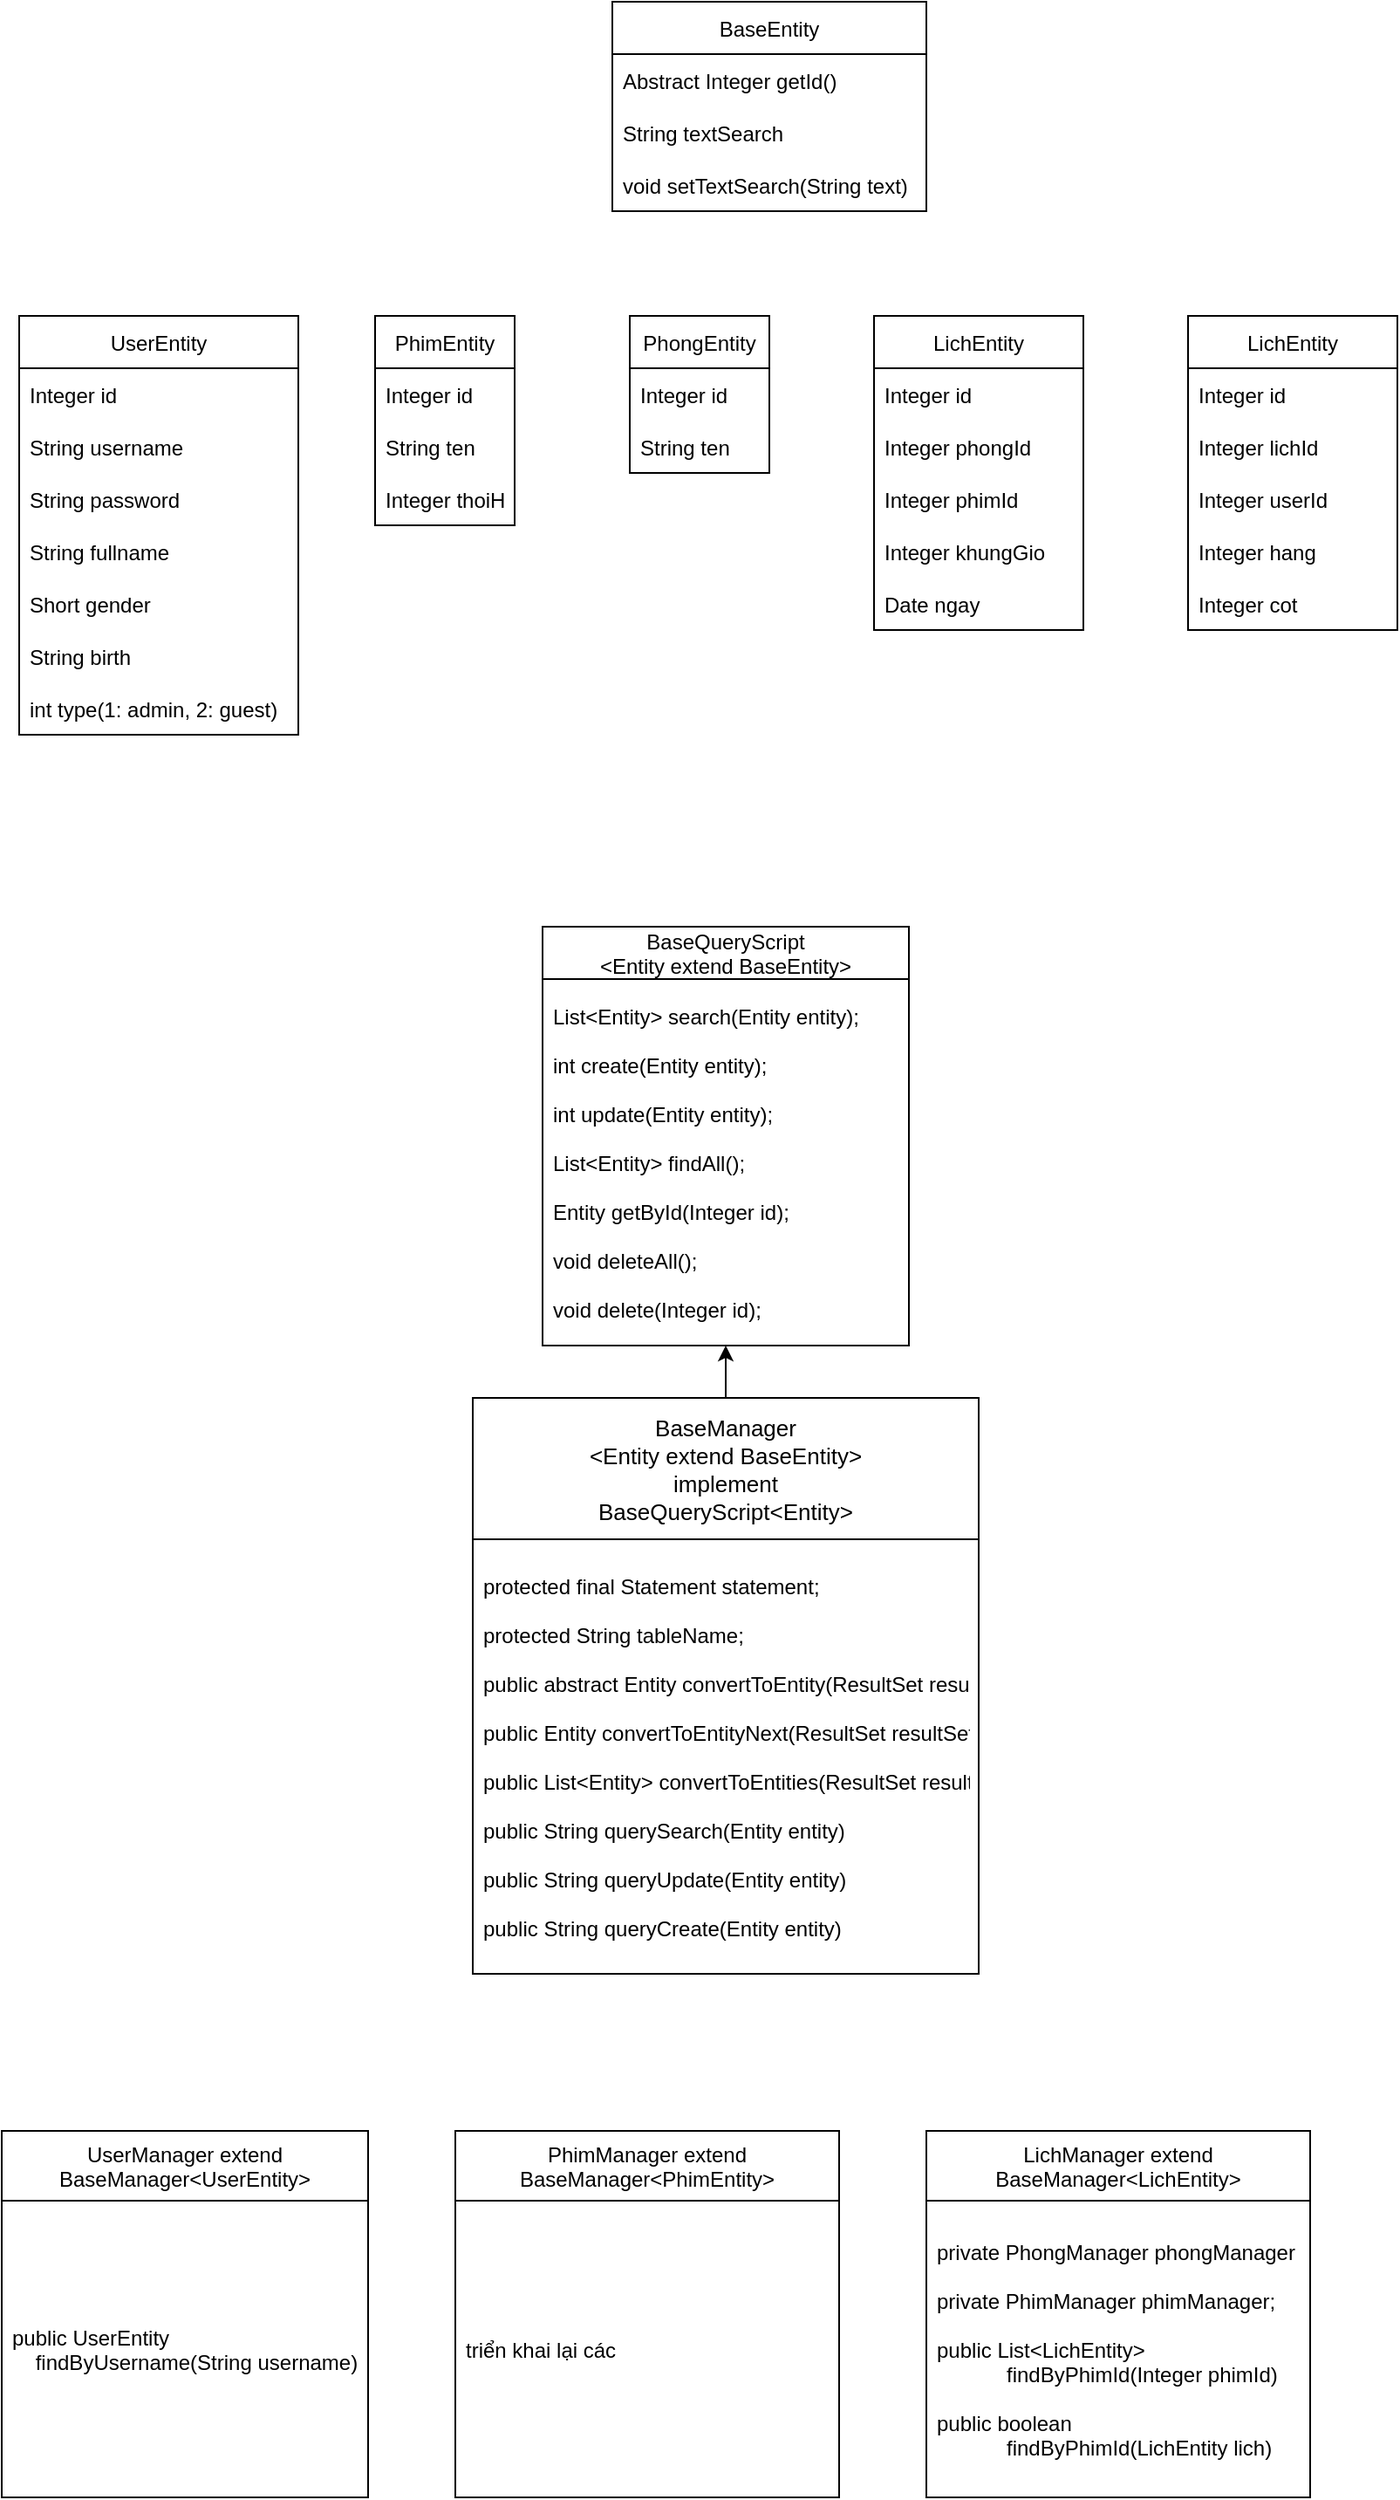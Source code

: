 <mxfile version="20.2.3" type="github">
  <diagram id="tWVxE0LewZjpC4ViL2S1" name="Trang-1">
    <mxGraphModel dx="1298" dy="714" grid="1" gridSize="10" guides="1" tooltips="1" connect="1" arrows="1" fold="1" page="1" pageScale="1" pageWidth="3300" pageHeight="4681" math="0" shadow="0">
      <root>
        <mxCell id="0" />
        <mxCell id="1" parent="0" />
        <mxCell id="_5IBjs-MmwCAJs9iHbY4-4" value="BaseEntity" style="swimlane;fontStyle=0;childLayout=stackLayout;horizontal=1;startSize=30;horizontalStack=0;resizeParent=1;resizeParentMax=0;resizeLast=0;collapsible=1;marginBottom=0;" vertex="1" parent="1">
          <mxGeometry x="370" y="20" width="180" height="120" as="geometry" />
        </mxCell>
        <mxCell id="_5IBjs-MmwCAJs9iHbY4-5" value="Abstract Integer getId()                " style="text;strokeColor=none;fillColor=none;align=left;verticalAlign=middle;spacingLeft=4;spacingRight=4;overflow=hidden;points=[[0,0.5],[1,0.5]];portConstraint=eastwest;rotatable=0;" vertex="1" parent="_5IBjs-MmwCAJs9iHbY4-4">
          <mxGeometry y="30" width="180" height="30" as="geometry" />
        </mxCell>
        <mxCell id="_5IBjs-MmwCAJs9iHbY4-6" value="String textSearch" style="text;strokeColor=none;fillColor=none;align=left;verticalAlign=middle;spacingLeft=4;spacingRight=4;overflow=hidden;points=[[0,0.5],[1,0.5]];portConstraint=eastwest;rotatable=0;" vertex="1" parent="_5IBjs-MmwCAJs9iHbY4-4">
          <mxGeometry y="60" width="180" height="30" as="geometry" />
        </mxCell>
        <mxCell id="_5IBjs-MmwCAJs9iHbY4-7" value="void setTextSearch(String text)" style="text;strokeColor=none;fillColor=none;align=left;verticalAlign=middle;spacingLeft=4;spacingRight=4;overflow=hidden;points=[[0,0.5],[1,0.5]];portConstraint=eastwest;rotatable=0;" vertex="1" parent="_5IBjs-MmwCAJs9iHbY4-4">
          <mxGeometry y="90" width="180" height="30" as="geometry" />
        </mxCell>
        <mxCell id="_5IBjs-MmwCAJs9iHbY4-8" value="UserEntity" style="swimlane;fontStyle=0;childLayout=stackLayout;horizontal=1;startSize=30;horizontalStack=0;resizeParent=1;resizeParentMax=0;resizeLast=0;collapsible=1;marginBottom=0;" vertex="1" parent="1">
          <mxGeometry x="30" y="200" width="160" height="240" as="geometry" />
        </mxCell>
        <mxCell id="_5IBjs-MmwCAJs9iHbY4-9" value="Integer id" style="text;strokeColor=none;fillColor=none;align=left;verticalAlign=middle;spacingLeft=4;spacingRight=4;overflow=hidden;points=[[0,0.5],[1,0.5]];portConstraint=eastwest;rotatable=0;" vertex="1" parent="_5IBjs-MmwCAJs9iHbY4-8">
          <mxGeometry y="30" width="160" height="30" as="geometry" />
        </mxCell>
        <mxCell id="_5IBjs-MmwCAJs9iHbY4-10" value="String username" style="text;strokeColor=none;fillColor=none;align=left;verticalAlign=middle;spacingLeft=4;spacingRight=4;overflow=hidden;points=[[0,0.5],[1,0.5]];portConstraint=eastwest;rotatable=0;" vertex="1" parent="_5IBjs-MmwCAJs9iHbY4-8">
          <mxGeometry y="60" width="160" height="30" as="geometry" />
        </mxCell>
        <mxCell id="_5IBjs-MmwCAJs9iHbY4-11" value="String password" style="text;strokeColor=none;fillColor=none;align=left;verticalAlign=middle;spacingLeft=4;spacingRight=4;overflow=hidden;points=[[0,0.5],[1,0.5]];portConstraint=eastwest;rotatable=0;" vertex="1" parent="_5IBjs-MmwCAJs9iHbY4-8">
          <mxGeometry y="90" width="160" height="30" as="geometry" />
        </mxCell>
        <mxCell id="_5IBjs-MmwCAJs9iHbY4-18" value="String fullname" style="text;strokeColor=none;fillColor=none;align=left;verticalAlign=middle;spacingLeft=4;spacingRight=4;overflow=hidden;points=[[0,0.5],[1,0.5]];portConstraint=eastwest;rotatable=0;" vertex="1" parent="_5IBjs-MmwCAJs9iHbY4-8">
          <mxGeometry y="120" width="160" height="30" as="geometry" />
        </mxCell>
        <mxCell id="_5IBjs-MmwCAJs9iHbY4-17" value="Short gender" style="text;strokeColor=none;fillColor=none;align=left;verticalAlign=middle;spacingLeft=4;spacingRight=4;overflow=hidden;points=[[0,0.5],[1,0.5]];portConstraint=eastwest;rotatable=0;" vertex="1" parent="_5IBjs-MmwCAJs9iHbY4-8">
          <mxGeometry y="150" width="160" height="30" as="geometry" />
        </mxCell>
        <mxCell id="_5IBjs-MmwCAJs9iHbY4-16" value="String birth" style="text;strokeColor=none;fillColor=none;align=left;verticalAlign=middle;spacingLeft=4;spacingRight=4;overflow=hidden;points=[[0,0.5],[1,0.5]];portConstraint=eastwest;rotatable=0;" vertex="1" parent="_5IBjs-MmwCAJs9iHbY4-8">
          <mxGeometry y="180" width="160" height="30" as="geometry" />
        </mxCell>
        <mxCell id="_5IBjs-MmwCAJs9iHbY4-15" value="int type(1: admin, 2: guest)" style="text;strokeColor=none;fillColor=none;align=left;verticalAlign=middle;spacingLeft=4;spacingRight=4;overflow=hidden;points=[[0,0.5],[1,0.5]];portConstraint=eastwest;rotatable=0;" vertex="1" parent="_5IBjs-MmwCAJs9iHbY4-8">
          <mxGeometry y="210" width="160" height="30" as="geometry" />
        </mxCell>
        <mxCell id="_5IBjs-MmwCAJs9iHbY4-19" value="PhimEntity" style="swimlane;fontStyle=0;childLayout=stackLayout;horizontal=1;startSize=30;horizontalStack=0;resizeParent=1;resizeParentMax=0;resizeLast=0;collapsible=1;marginBottom=0;" vertex="1" parent="1">
          <mxGeometry x="234" y="200" width="80" height="120" as="geometry" />
        </mxCell>
        <mxCell id="_5IBjs-MmwCAJs9iHbY4-20" value="Integer id" style="text;strokeColor=none;fillColor=none;align=left;verticalAlign=middle;spacingLeft=4;spacingRight=4;overflow=hidden;points=[[0,0.5],[1,0.5]];portConstraint=eastwest;rotatable=0;" vertex="1" parent="_5IBjs-MmwCAJs9iHbY4-19">
          <mxGeometry y="30" width="80" height="30" as="geometry" />
        </mxCell>
        <mxCell id="_5IBjs-MmwCAJs9iHbY4-21" value="String ten" style="text;strokeColor=none;fillColor=none;align=left;verticalAlign=middle;spacingLeft=4;spacingRight=4;overflow=hidden;points=[[0,0.5],[1,0.5]];portConstraint=eastwest;rotatable=0;" vertex="1" parent="_5IBjs-MmwCAJs9iHbY4-19">
          <mxGeometry y="60" width="80" height="30" as="geometry" />
        </mxCell>
        <mxCell id="_5IBjs-MmwCAJs9iHbY4-22" value="Integer thoiHan" style="text;strokeColor=none;fillColor=none;align=left;verticalAlign=middle;spacingLeft=4;spacingRight=4;overflow=hidden;points=[[0,0.5],[1,0.5]];portConstraint=eastwest;rotatable=0;" vertex="1" parent="_5IBjs-MmwCAJs9iHbY4-19">
          <mxGeometry y="90" width="80" height="30" as="geometry" />
        </mxCell>
        <mxCell id="_5IBjs-MmwCAJs9iHbY4-27" value="PhongEntity" style="swimlane;fontStyle=0;childLayout=stackLayout;horizontal=1;startSize=30;horizontalStack=0;resizeParent=1;resizeParentMax=0;resizeLast=0;collapsible=1;marginBottom=0;" vertex="1" parent="1">
          <mxGeometry x="380" y="200" width="80" height="90" as="geometry" />
        </mxCell>
        <mxCell id="_5IBjs-MmwCAJs9iHbY4-28" value="Integer id" style="text;strokeColor=none;fillColor=none;align=left;verticalAlign=middle;spacingLeft=4;spacingRight=4;overflow=hidden;points=[[0,0.5],[1,0.5]];portConstraint=eastwest;rotatable=0;" vertex="1" parent="_5IBjs-MmwCAJs9iHbY4-27">
          <mxGeometry y="30" width="80" height="30" as="geometry" />
        </mxCell>
        <mxCell id="_5IBjs-MmwCAJs9iHbY4-29" value="String ten" style="text;strokeColor=none;fillColor=none;align=left;verticalAlign=middle;spacingLeft=4;spacingRight=4;overflow=hidden;points=[[0,0.5],[1,0.5]];portConstraint=eastwest;rotatable=0;" vertex="1" parent="_5IBjs-MmwCAJs9iHbY4-27">
          <mxGeometry y="60" width="80" height="30" as="geometry" />
        </mxCell>
        <mxCell id="_5IBjs-MmwCAJs9iHbY4-34" value="LichEntity" style="swimlane;fontStyle=0;childLayout=stackLayout;horizontal=1;startSize=30;horizontalStack=0;resizeParent=1;resizeParentMax=0;resizeLast=0;collapsible=1;marginBottom=0;" vertex="1" parent="1">
          <mxGeometry x="520" y="200" width="120" height="180" as="geometry" />
        </mxCell>
        <mxCell id="_5IBjs-MmwCAJs9iHbY4-35" value="Integer id" style="text;strokeColor=none;fillColor=none;align=left;verticalAlign=middle;spacingLeft=4;spacingRight=4;overflow=hidden;points=[[0,0.5],[1,0.5]];portConstraint=eastwest;rotatable=0;" vertex="1" parent="_5IBjs-MmwCAJs9iHbY4-34">
          <mxGeometry y="30" width="120" height="30" as="geometry" />
        </mxCell>
        <mxCell id="_5IBjs-MmwCAJs9iHbY4-36" value="Integer phongId" style="text;strokeColor=none;fillColor=none;align=left;verticalAlign=middle;spacingLeft=4;spacingRight=4;overflow=hidden;points=[[0,0.5],[1,0.5]];portConstraint=eastwest;rotatable=0;" vertex="1" parent="_5IBjs-MmwCAJs9iHbY4-34">
          <mxGeometry y="60" width="120" height="30" as="geometry" />
        </mxCell>
        <mxCell id="_5IBjs-MmwCAJs9iHbY4-37" value="Integer phimId" style="text;strokeColor=none;fillColor=none;align=left;verticalAlign=middle;spacingLeft=4;spacingRight=4;overflow=hidden;points=[[0,0.5],[1,0.5]];portConstraint=eastwest;rotatable=0;" vertex="1" parent="_5IBjs-MmwCAJs9iHbY4-34">
          <mxGeometry y="90" width="120" height="30" as="geometry" />
        </mxCell>
        <mxCell id="_5IBjs-MmwCAJs9iHbY4-38" value="Integer khungGio" style="text;strokeColor=none;fillColor=none;align=left;verticalAlign=middle;spacingLeft=4;spacingRight=4;overflow=hidden;points=[[0,0.5],[1,0.5]];portConstraint=eastwest;rotatable=0;" vertex="1" parent="_5IBjs-MmwCAJs9iHbY4-34">
          <mxGeometry y="120" width="120" height="30" as="geometry" />
        </mxCell>
        <mxCell id="_5IBjs-MmwCAJs9iHbY4-39" value="Date ngay" style="text;strokeColor=none;fillColor=none;align=left;verticalAlign=middle;spacingLeft=4;spacingRight=4;overflow=hidden;points=[[0,0.5],[1,0.5]];portConstraint=eastwest;rotatable=0;" vertex="1" parent="_5IBjs-MmwCAJs9iHbY4-34">
          <mxGeometry y="150" width="120" height="30" as="geometry" />
        </mxCell>
        <mxCell id="_5IBjs-MmwCAJs9iHbY4-42" value="LichEntity" style="swimlane;fontStyle=0;childLayout=stackLayout;horizontal=1;startSize=30;horizontalStack=0;resizeParent=1;resizeParentMax=0;resizeLast=0;collapsible=1;marginBottom=0;" vertex="1" parent="1">
          <mxGeometry x="700" y="200" width="120" height="180" as="geometry" />
        </mxCell>
        <mxCell id="_5IBjs-MmwCAJs9iHbY4-43" value="Integer id" style="text;strokeColor=none;fillColor=none;align=left;verticalAlign=middle;spacingLeft=4;spacingRight=4;overflow=hidden;points=[[0,0.5],[1,0.5]];portConstraint=eastwest;rotatable=0;" vertex="1" parent="_5IBjs-MmwCAJs9iHbY4-42">
          <mxGeometry y="30" width="120" height="30" as="geometry" />
        </mxCell>
        <mxCell id="_5IBjs-MmwCAJs9iHbY4-44" value="Integer lichId" style="text;strokeColor=none;fillColor=none;align=left;verticalAlign=middle;spacingLeft=4;spacingRight=4;overflow=hidden;points=[[0,0.5],[1,0.5]];portConstraint=eastwest;rotatable=0;" vertex="1" parent="_5IBjs-MmwCAJs9iHbY4-42">
          <mxGeometry y="60" width="120" height="30" as="geometry" />
        </mxCell>
        <mxCell id="_5IBjs-MmwCAJs9iHbY4-45" value="Integer userId" style="text;strokeColor=none;fillColor=none;align=left;verticalAlign=middle;spacingLeft=4;spacingRight=4;overflow=hidden;points=[[0,0.5],[1,0.5]];portConstraint=eastwest;rotatable=0;" vertex="1" parent="_5IBjs-MmwCAJs9iHbY4-42">
          <mxGeometry y="90" width="120" height="30" as="geometry" />
        </mxCell>
        <mxCell id="_5IBjs-MmwCAJs9iHbY4-46" value="Integer hang" style="text;strokeColor=none;fillColor=none;align=left;verticalAlign=middle;spacingLeft=4;spacingRight=4;overflow=hidden;points=[[0,0.5],[1,0.5]];portConstraint=eastwest;rotatable=0;" vertex="1" parent="_5IBjs-MmwCAJs9iHbY4-42">
          <mxGeometry y="120" width="120" height="30" as="geometry" />
        </mxCell>
        <mxCell id="_5IBjs-MmwCAJs9iHbY4-47" value="Integer cot" style="text;strokeColor=none;fillColor=none;align=left;verticalAlign=middle;spacingLeft=4;spacingRight=4;overflow=hidden;points=[[0,0.5],[1,0.5]];portConstraint=eastwest;rotatable=0;" vertex="1" parent="_5IBjs-MmwCAJs9iHbY4-42">
          <mxGeometry y="150" width="120" height="30" as="geometry" />
        </mxCell>
        <mxCell id="_5IBjs-MmwCAJs9iHbY4-83" value="" style="edgeStyle=orthogonalEdgeStyle;rounded=0;orthogonalLoop=1;jettySize=auto;html=1;fontSize=13;" edge="1" parent="1" source="_5IBjs-MmwCAJs9iHbY4-48" target="_5IBjs-MmwCAJs9iHbY4-80">
          <mxGeometry relative="1" as="geometry">
            <Array as="points">
              <mxPoint x="435" y="780" />
              <mxPoint x="435" y="780" />
            </Array>
          </mxGeometry>
        </mxCell>
        <mxCell id="_5IBjs-MmwCAJs9iHbY4-48" value="BaseManager&#xa;&lt;Entity extend BaseEntity&gt;&#xa;implement &#xa;BaseQueryScript&lt;Entity&gt;" style="swimlane;fontStyle=0;childLayout=stackLayout;horizontal=1;startSize=81;horizontalStack=0;resizeParent=1;resizeParentMax=0;resizeLast=0;collapsible=1;marginBottom=0;fontSize=13;" vertex="1" parent="1">
          <mxGeometry x="290" y="820" width="290" height="330" as="geometry" />
        </mxCell>
        <mxCell id="_5IBjs-MmwCAJs9iHbY4-49" value="protected final Statement statement;&#xa;&#xa;protected String tableName;&#xa;&#xa;public abstract Entity convertToEntity(ResultSet resultSet)&#xa;&#xa;public Entity convertToEntityNext(ResultSet resultSet)&#xa;&#xa;public List&lt;Entity&gt; convertToEntities(ResultSet resultSet)&#xa;&#xa;public String querySearch(Entity entity)&#xa;&#xa;public String queryUpdate(Entity entity)&#xa;&#xa;public String queryCreate(Entity entity)" style="text;strokeColor=none;fillColor=none;align=left;verticalAlign=middle;spacingLeft=4;spacingRight=4;overflow=hidden;points=[[0,0.5],[1,0.5]];portConstraint=eastwest;rotatable=0;" vertex="1" parent="_5IBjs-MmwCAJs9iHbY4-48">
          <mxGeometry y="81" width="290" height="249" as="geometry" />
        </mxCell>
        <mxCell id="_5IBjs-MmwCAJs9iHbY4-60" value="UserManager extend&#xa;BaseManager&lt;UserEntity&gt;" style="swimlane;fontStyle=0;childLayout=stackLayout;horizontal=1;startSize=40;horizontalStack=0;resizeParent=1;resizeParentMax=0;resizeLast=0;collapsible=1;marginBottom=0;" vertex="1" parent="1">
          <mxGeometry x="20" y="1240" width="210" height="210" as="geometry" />
        </mxCell>
        <mxCell id="_5IBjs-MmwCAJs9iHbY4-63" value="public UserEntity&#xa;    findByUsername(String username)" style="text;strokeColor=none;fillColor=none;align=left;verticalAlign=middle;spacingLeft=4;spacingRight=4;overflow=hidden;points=[[0,0.5],[1,0.5]];portConstraint=eastwest;rotatable=0;" vertex="1" parent="_5IBjs-MmwCAJs9iHbY4-60">
          <mxGeometry y="40" width="210" height="170" as="geometry" />
        </mxCell>
        <mxCell id="_5IBjs-MmwCAJs9iHbY4-79" value="BaseQueryScript&#xa;&lt;Entity extend BaseEntity&gt;" style="swimlane;fontStyle=0;childLayout=stackLayout;horizontal=1;startSize=30;horizontalStack=0;resizeParent=1;resizeParentMax=0;resizeLast=0;collapsible=1;marginBottom=0;" vertex="1" parent="1">
          <mxGeometry x="330" y="550" width="210" height="240" as="geometry" />
        </mxCell>
        <mxCell id="_5IBjs-MmwCAJs9iHbY4-80" value="List&lt;Entity&gt; search(Entity entity);&#xa;&#xa;int create(Entity entity);&#xa;&#xa;int update(Entity entity);&#xa;&#xa;List&lt;Entity&gt; findAll();&#xa;&#xa;Entity getById(Integer id);&#xa;&#xa;void deleteAll();&#xa;&#xa;void delete(Integer id);" style="text;strokeColor=none;fillColor=none;align=left;verticalAlign=middle;spacingLeft=4;spacingRight=4;overflow=hidden;points=[[0,0.5],[1,0.5]];portConstraint=eastwest;rotatable=0;" vertex="1" parent="_5IBjs-MmwCAJs9iHbY4-79">
          <mxGeometry y="30" width="210" height="210" as="geometry" />
        </mxCell>
        <mxCell id="_5IBjs-MmwCAJs9iHbY4-86" value="PhimManager extend&#xa;BaseManager&lt;PhimEntity&gt;" style="swimlane;fontStyle=0;childLayout=stackLayout;horizontal=1;startSize=40;horizontalStack=0;resizeParent=1;resizeParentMax=0;resizeLast=0;collapsible=1;marginBottom=0;" vertex="1" parent="1">
          <mxGeometry x="280" y="1240" width="220" height="210" as="geometry" />
        </mxCell>
        <mxCell id="_5IBjs-MmwCAJs9iHbY4-87" value="triển khai lại các " style="text;strokeColor=none;fillColor=none;align=left;verticalAlign=middle;spacingLeft=4;spacingRight=4;overflow=hidden;points=[[0,0.5],[1,0.5]];portConstraint=eastwest;rotatable=0;" vertex="1" parent="_5IBjs-MmwCAJs9iHbY4-86">
          <mxGeometry y="40" width="220" height="170" as="geometry" />
        </mxCell>
        <mxCell id="_5IBjs-MmwCAJs9iHbY4-88" value="LichManager extend&#xa;BaseManager&lt;LichEntity&gt;" style="swimlane;fontStyle=0;childLayout=stackLayout;horizontal=1;startSize=40;horizontalStack=0;resizeParent=1;resizeParentMax=0;resizeLast=0;collapsible=1;marginBottom=0;" vertex="1" parent="1">
          <mxGeometry x="550" y="1240" width="220" height="210" as="geometry" />
        </mxCell>
        <mxCell id="_5IBjs-MmwCAJs9iHbY4-89" value="private PhongManager phongManager&#xa;&#xa;private PhimManager phimManager;&#xa;&#xa;public List&lt;LichEntity&gt; &#xa;            findByPhimId(Integer phimId)&#xa;&#xa;public boolean &#xa;            findByPhimId(LichEntity lich)" style="text;strokeColor=none;fillColor=none;align=left;verticalAlign=middle;spacingLeft=4;spacingRight=4;overflow=hidden;points=[[0,0.5],[1,0.5]];portConstraint=eastwest;rotatable=0;" vertex="1" parent="_5IBjs-MmwCAJs9iHbY4-88">
          <mxGeometry y="40" width="220" height="170" as="geometry" />
        </mxCell>
      </root>
    </mxGraphModel>
  </diagram>
</mxfile>

